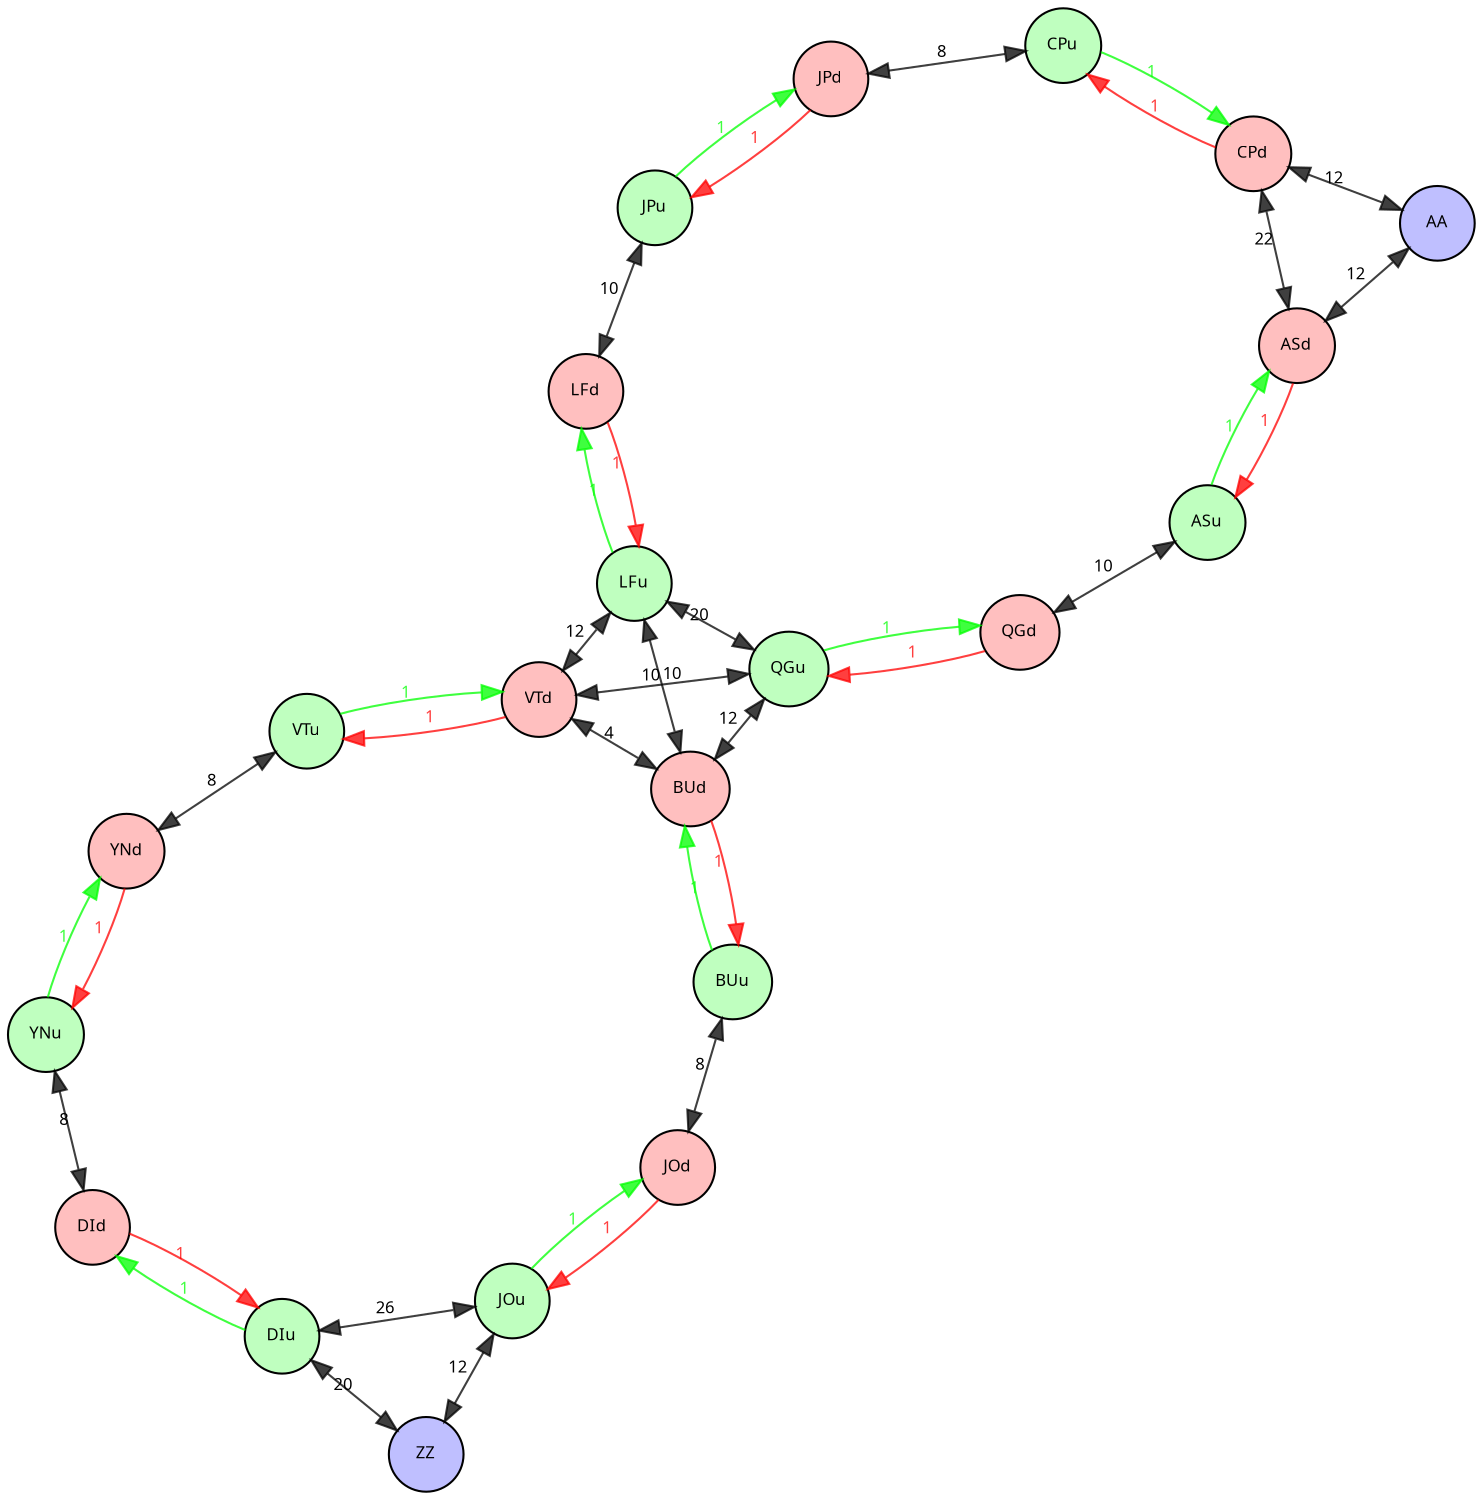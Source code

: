 strict digraph  {
  //graph [ layout="dot" ];
  graph [ layout="neato" ];
  //graph [ layout="circo", root="NN" ];
  //graph [ layout="twopi", root="NN" ];
  
  graph [ size="10,10", ratio="fill", fontsize="2", mindist="1", nodesep="0.3" ];
  node  [ width="0.5", height="0.5", fontname="Ubuntu", fontsize="8" ];
  edge  [ minlen="2", fontname="Ubuntu", fontsize="8" ];
  
  node [ style="filled", fillcolor="#0000FF40"; ];
  AA  [ ];
  ZZ  [ ];

  node [ style="filled", fillcolor="#FF000040"; ];
  ASd [];
  BUd [];
  CPd [];
  DId [];
  JOd [];
  JPd [];
  LFd [];
  QGd [];
  VTd [];
  YNd [];
  
  node [ style="filled", fillcolor="#00FF0040"; ];
  ASu [];
  BUu [];
  CPu [];
  DIu [];
  JOu [];
  JPu [];
  LFu [];
  QGu [];
  VTu [];
  YNu [];

  edge [ color="#FF0000C0", fontcolor="#FF0000C0" ]
  ASd -> ASu  [label=" 1"];
  BUd -> BUu  [label=" 1"];
  CPd -> CPu  [label=" 1"];
  DId -> DIu  [label=" 1"];
  JOd -> JOu  [label=" 1"];
  JPd -> JPu  [label=" 1"];
  LFd -> LFu  [label=" 1"];
  QGd -> QGu  [label=" 1"];
  VTd -> VTu  [label=" 1"];
  YNd -> YNu  [label=" 1"];

  edge [ color="#00FF00C0", fontcolor="#00FF00C0" ]
  ASu -> ASd  [label=" 1"];
  BUu -> BUd  [label=" 1"];
  CPu -> CPd  [label=" 1"];
  DIu -> DId  [label=" 1"];
  JOu -> JOd  [label=" 1"];
  JPu -> JPd  [label=" 1"];
  LFu -> LFd  [label=" 1"];
  QGu -> QGd  [label=" 1"];
  VTu -> VTd  [label=" 1"];
  YNu -> YNd  [label=" 1"];

  edge [ color="#000000C0", fontcolor="#000000FF", dir=both ]
  VTd -> BUd  [label=" 4"];
  BUu -> JOd  [label=" 8"];
  CPu -> JPd  [label=" 8"];
  DId -> YNu  [label=" 8"];
  VTu -> YNd  [label=" 8"];
  ASu -> QGd  [label="10"];
  BUd -> LFu  [label="10"];
  JPu -> LFd  [label="10"];
  QGu -> VTd  [label="10"];
  ASd -> AA   [label="12"];
  BUd -> QGu  [label="12"];
  CPd -> AA   [label="12"];
  JOu -> ZZ   [label="12"];
  LFu -> VTd  [label="12"];
  DIu -> ZZ   [label="20"];
  LFu -> QGu  [label="20"];
  ASd -> CPd  [label="22"];
  DIu -> JOu  [label="26"];

  /*
  node [ style="invis" ];
  edge [ style="invis" ];
  
  NN -> ASd;
  NN -> BUd;
  NN -> CPd;
  NN -> DId;
  NN -> JOd;
  NN -> JPd;
  NN -> LFd;
  NN -> QGd;
  NN -> VTd;
  NN -> YNd;
  
  NN -> M0 -> AA;
  NN -> M0 -> ZZ;
  NN -> M1 -> BUu;
  NN -> M2 -> CPu;
  NN -> M3 -> DIu;
  NN -> M4 -> JOu;
  NN -> M5 -> JPu;
  NN -> M6 -> LFu;
  NN -> M7 -> QGu;
  NN -> M8 -> VTu;
  NN -> M9 -> YNu;
  */
}
